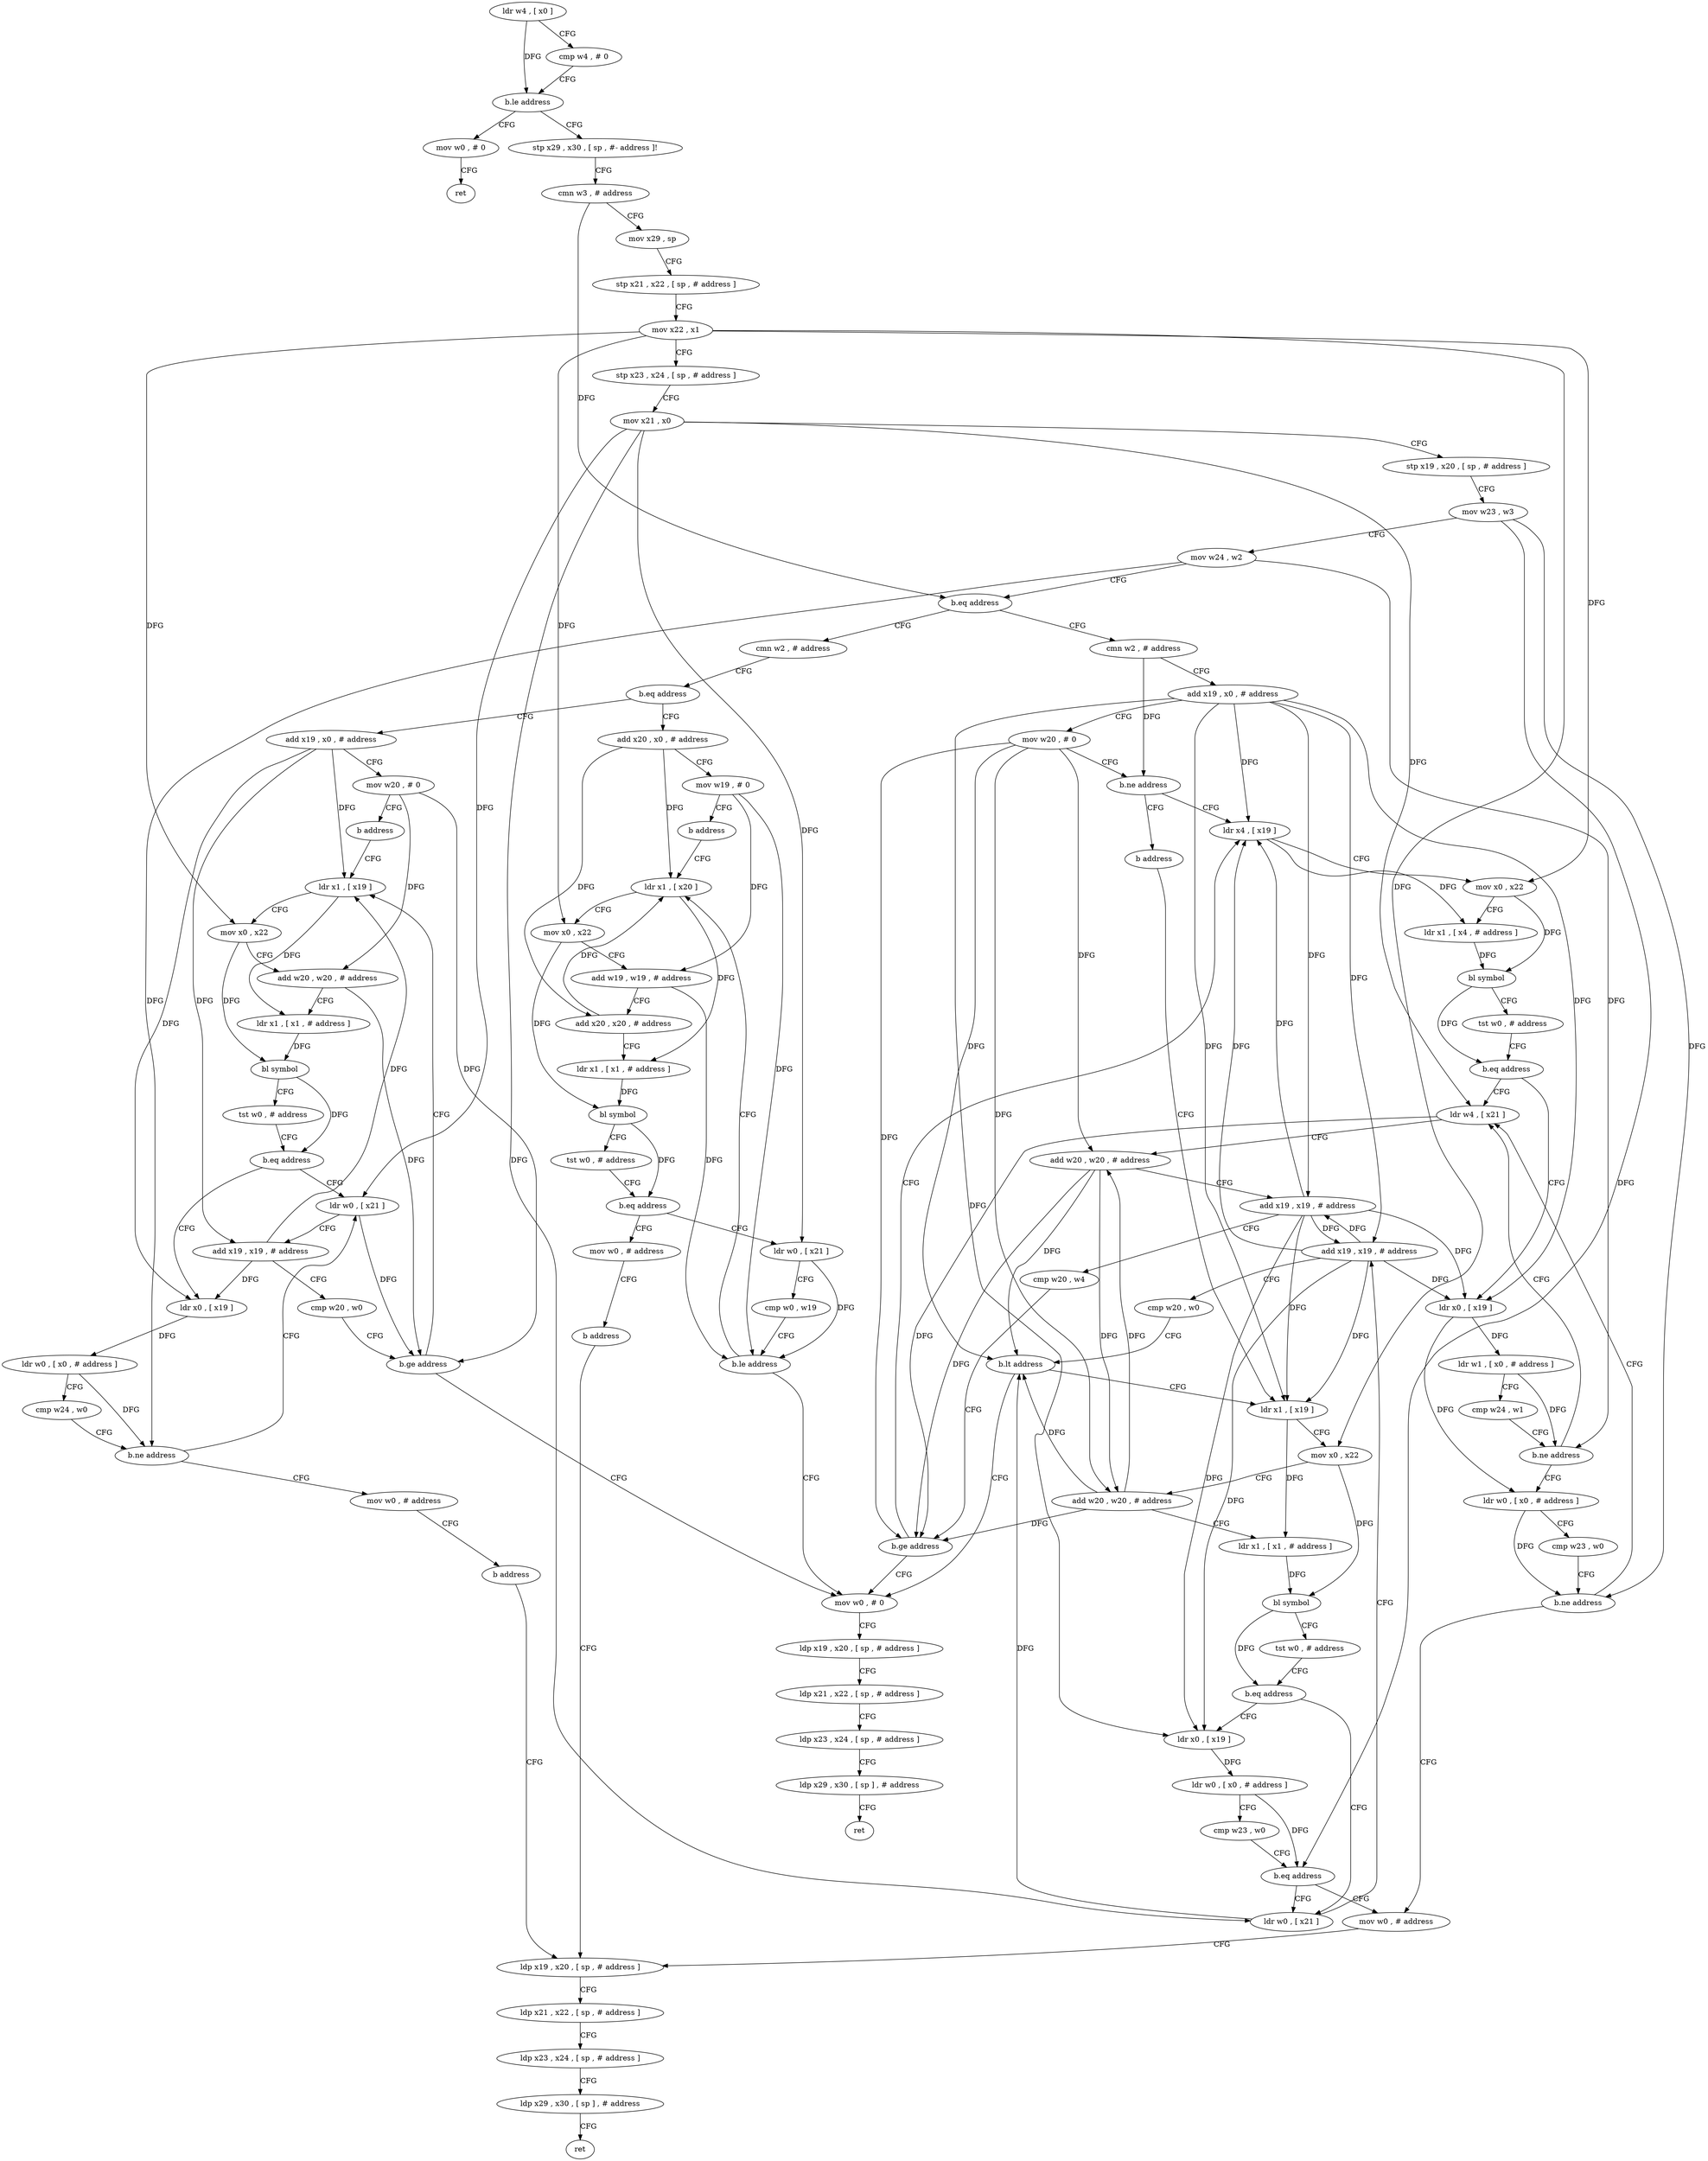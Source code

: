 digraph "func" {
"147952" [label = "ldr w4 , [ x0 ]" ]
"147956" [label = "cmp w4 , # 0" ]
"147960" [label = "b.le address" ]
"148300" [label = "mov w0 , # 0" ]
"147964" [label = "stp x29 , x30 , [ sp , #- address ]!" ]
"148304" [label = "ret" ]
"147968" [label = "cmn w3 , # address" ]
"147972" [label = "mov x29 , sp" ]
"147976" [label = "stp x21 , x22 , [ sp , # address ]" ]
"147980" [label = "mov x22 , x1" ]
"147984" [label = "stp x23 , x24 , [ sp , # address ]" ]
"147988" [label = "mov x21 , x0" ]
"147992" [label = "stp x19 , x20 , [ sp , # address ]" ]
"147996" [label = "mov w23 , w3" ]
"148000" [label = "mov w24 , w2" ]
"148004" [label = "b.eq address" ]
"148212" [label = "cmn w2 , # address" ]
"148008" [label = "cmn w2 , # address" ]
"148216" [label = "b.eq address" ]
"148308" [label = "add x20 , x0 , # address" ]
"148220" [label = "add x19 , x0 , # address" ]
"148012" [label = "add x19 , x0 , # address" ]
"148016" [label = "mov w20 , # 0" ]
"148020" [label = "b.ne address" ]
"148052" [label = "ldr x4 , [ x19 ]" ]
"148024" [label = "b address" ]
"148312" [label = "mov w19 , # 0" ]
"148316" [label = "b address" ]
"148332" [label = "ldr x1 , [ x20 ]" ]
"148224" [label = "mov w20 , # 0" ]
"148228" [label = "b address" ]
"148248" [label = "ldr x1 , [ x19 ]" ]
"148056" [label = "mov x0 , x22" ]
"148060" [label = "ldr x1 , [ x4 , # address ]" ]
"148064" [label = "bl symbol" ]
"148068" [label = "tst w0 , # address" ]
"148072" [label = "b.eq address" ]
"148032" [label = "ldr w4 , [ x21 ]" ]
"148076" [label = "ldr x0 , [ x19 ]" ]
"148128" [label = "ldr x1 , [ x19 ]" ]
"148336" [label = "mov x0 , x22" ]
"148340" [label = "add w19 , w19 , # address" ]
"148344" [label = "add x20 , x20 , # address" ]
"148348" [label = "ldr x1 , [ x1 , # address ]" ]
"148352" [label = "bl symbol" ]
"148356" [label = "tst w0 , # address" ]
"148360" [label = "b.eq address" ]
"148320" [label = "ldr w0 , [ x21 ]" ]
"148364" [label = "mov w0 , # address" ]
"148252" [label = "mov x0 , x22" ]
"148256" [label = "add w20 , w20 , # address" ]
"148260" [label = "ldr x1 , [ x1 , # address ]" ]
"148264" [label = "bl symbol" ]
"148268" [label = "tst w0 , # address" ]
"148272" [label = "b.eq address" ]
"148232" [label = "ldr w0 , [ x21 ]" ]
"148276" [label = "ldr x0 , [ x19 ]" ]
"148036" [label = "add w20 , w20 , # address" ]
"148040" [label = "add x19 , x19 , # address" ]
"148044" [label = "cmp w20 , w4" ]
"148048" [label = "b.ge address" ]
"148188" [label = "mov w0 , # 0" ]
"148080" [label = "ldr w1 , [ x0 , # address ]" ]
"148084" [label = "cmp w24 , w1" ]
"148088" [label = "b.ne address" ]
"148092" [label = "ldr w0 , [ x0 , # address ]" ]
"148132" [label = "mov x0 , x22" ]
"148136" [label = "add w20 , w20 , # address" ]
"148140" [label = "ldr x1 , [ x1 , # address ]" ]
"148144" [label = "bl symbol" ]
"148148" [label = "tst w0 , # address" ]
"148152" [label = "b.eq address" ]
"148172" [label = "ldr w0 , [ x21 ]" ]
"148156" [label = "ldr x0 , [ x19 ]" ]
"148324" [label = "cmp w0 , w19" ]
"148328" [label = "b.le address" ]
"148368" [label = "b address" ]
"148108" [label = "ldp x19 , x20 , [ sp , # address ]" ]
"148236" [label = "add x19 , x19 , # address" ]
"148240" [label = "cmp w20 , w0" ]
"148244" [label = "b.ge address" ]
"148280" [label = "ldr w0 , [ x0 , # address ]" ]
"148284" [label = "cmp w24 , w0" ]
"148288" [label = "b.ne address" ]
"148292" [label = "mov w0 , # address" ]
"148192" [label = "ldp x19 , x20 , [ sp , # address ]" ]
"148196" [label = "ldp x21 , x22 , [ sp , # address ]" ]
"148200" [label = "ldp x23 , x24 , [ sp , # address ]" ]
"148204" [label = "ldp x29 , x30 , [ sp ] , # address" ]
"148208" [label = "ret" ]
"148096" [label = "cmp w23 , w0" ]
"148100" [label = "b.ne address" ]
"148104" [label = "mov w0 , # address" ]
"148176" [label = "add x19 , x19 , # address" ]
"148180" [label = "cmp w20 , w0" ]
"148184" [label = "b.lt address" ]
"148160" [label = "ldr w0 , [ x0 , # address ]" ]
"148164" [label = "cmp w23 , w0" ]
"148168" [label = "b.eq address" ]
"148112" [label = "ldp x21 , x22 , [ sp , # address ]" ]
"148116" [label = "ldp x23 , x24 , [ sp , # address ]" ]
"148120" [label = "ldp x29 , x30 , [ sp ] , # address" ]
"148124" [label = "ret" ]
"148296" [label = "b address" ]
"147952" -> "147956" [ label = "CFG" ]
"147952" -> "147960" [ label = "DFG" ]
"147956" -> "147960" [ label = "CFG" ]
"147960" -> "148300" [ label = "CFG" ]
"147960" -> "147964" [ label = "CFG" ]
"148300" -> "148304" [ label = "CFG" ]
"147964" -> "147968" [ label = "CFG" ]
"147968" -> "147972" [ label = "CFG" ]
"147968" -> "148004" [ label = "DFG" ]
"147972" -> "147976" [ label = "CFG" ]
"147976" -> "147980" [ label = "CFG" ]
"147980" -> "147984" [ label = "CFG" ]
"147980" -> "148056" [ label = "DFG" ]
"147980" -> "148336" [ label = "DFG" ]
"147980" -> "148252" [ label = "DFG" ]
"147980" -> "148132" [ label = "DFG" ]
"147984" -> "147988" [ label = "CFG" ]
"147988" -> "147992" [ label = "CFG" ]
"147988" -> "148032" [ label = "DFG" ]
"147988" -> "148320" [ label = "DFG" ]
"147988" -> "148232" [ label = "DFG" ]
"147988" -> "148172" [ label = "DFG" ]
"147992" -> "147996" [ label = "CFG" ]
"147996" -> "148000" [ label = "CFG" ]
"147996" -> "148100" [ label = "DFG" ]
"147996" -> "148168" [ label = "DFG" ]
"148000" -> "148004" [ label = "CFG" ]
"148000" -> "148088" [ label = "DFG" ]
"148000" -> "148288" [ label = "DFG" ]
"148004" -> "148212" [ label = "CFG" ]
"148004" -> "148008" [ label = "CFG" ]
"148212" -> "148216" [ label = "CFG" ]
"148008" -> "148012" [ label = "CFG" ]
"148008" -> "148020" [ label = "DFG" ]
"148216" -> "148308" [ label = "CFG" ]
"148216" -> "148220" [ label = "CFG" ]
"148308" -> "148312" [ label = "CFG" ]
"148308" -> "148332" [ label = "DFG" ]
"148308" -> "148344" [ label = "DFG" ]
"148220" -> "148224" [ label = "CFG" ]
"148220" -> "148248" [ label = "DFG" ]
"148220" -> "148236" [ label = "DFG" ]
"148220" -> "148276" [ label = "DFG" ]
"148012" -> "148016" [ label = "CFG" ]
"148012" -> "148052" [ label = "DFG" ]
"148012" -> "148040" [ label = "DFG" ]
"148012" -> "148076" [ label = "DFG" ]
"148012" -> "148128" [ label = "DFG" ]
"148012" -> "148176" [ label = "DFG" ]
"148012" -> "148156" [ label = "DFG" ]
"148016" -> "148020" [ label = "CFG" ]
"148016" -> "148036" [ label = "DFG" ]
"148016" -> "148048" [ label = "DFG" ]
"148016" -> "148136" [ label = "DFG" ]
"148016" -> "148184" [ label = "DFG" ]
"148020" -> "148052" [ label = "CFG" ]
"148020" -> "148024" [ label = "CFG" ]
"148052" -> "148056" [ label = "CFG" ]
"148052" -> "148060" [ label = "DFG" ]
"148024" -> "148128" [ label = "CFG" ]
"148312" -> "148316" [ label = "CFG" ]
"148312" -> "148340" [ label = "DFG" ]
"148312" -> "148328" [ label = "DFG" ]
"148316" -> "148332" [ label = "CFG" ]
"148332" -> "148336" [ label = "CFG" ]
"148332" -> "148348" [ label = "DFG" ]
"148224" -> "148228" [ label = "CFG" ]
"148224" -> "148256" [ label = "DFG" ]
"148224" -> "148244" [ label = "DFG" ]
"148228" -> "148248" [ label = "CFG" ]
"148248" -> "148252" [ label = "CFG" ]
"148248" -> "148260" [ label = "DFG" ]
"148056" -> "148060" [ label = "CFG" ]
"148056" -> "148064" [ label = "DFG" ]
"148060" -> "148064" [ label = "DFG" ]
"148064" -> "148068" [ label = "CFG" ]
"148064" -> "148072" [ label = "DFG" ]
"148068" -> "148072" [ label = "CFG" ]
"148072" -> "148032" [ label = "CFG" ]
"148072" -> "148076" [ label = "CFG" ]
"148032" -> "148036" [ label = "CFG" ]
"148032" -> "148048" [ label = "DFG" ]
"148076" -> "148080" [ label = "DFG" ]
"148076" -> "148092" [ label = "DFG" ]
"148128" -> "148132" [ label = "CFG" ]
"148128" -> "148140" [ label = "DFG" ]
"148336" -> "148340" [ label = "CFG" ]
"148336" -> "148352" [ label = "DFG" ]
"148340" -> "148344" [ label = "CFG" ]
"148340" -> "148328" [ label = "DFG" ]
"148344" -> "148348" [ label = "CFG" ]
"148344" -> "148332" [ label = "DFG" ]
"148348" -> "148352" [ label = "DFG" ]
"148352" -> "148356" [ label = "CFG" ]
"148352" -> "148360" [ label = "DFG" ]
"148356" -> "148360" [ label = "CFG" ]
"148360" -> "148320" [ label = "CFG" ]
"148360" -> "148364" [ label = "CFG" ]
"148320" -> "148324" [ label = "CFG" ]
"148320" -> "148328" [ label = "DFG" ]
"148364" -> "148368" [ label = "CFG" ]
"148252" -> "148256" [ label = "CFG" ]
"148252" -> "148264" [ label = "DFG" ]
"148256" -> "148260" [ label = "CFG" ]
"148256" -> "148244" [ label = "DFG" ]
"148260" -> "148264" [ label = "DFG" ]
"148264" -> "148268" [ label = "CFG" ]
"148264" -> "148272" [ label = "DFG" ]
"148268" -> "148272" [ label = "CFG" ]
"148272" -> "148232" [ label = "CFG" ]
"148272" -> "148276" [ label = "CFG" ]
"148232" -> "148236" [ label = "CFG" ]
"148232" -> "148244" [ label = "DFG" ]
"148276" -> "148280" [ label = "DFG" ]
"148036" -> "148040" [ label = "CFG" ]
"148036" -> "148048" [ label = "DFG" ]
"148036" -> "148136" [ label = "DFG" ]
"148036" -> "148184" [ label = "DFG" ]
"148040" -> "148044" [ label = "CFG" ]
"148040" -> "148052" [ label = "DFG" ]
"148040" -> "148076" [ label = "DFG" ]
"148040" -> "148128" [ label = "DFG" ]
"148040" -> "148176" [ label = "DFG" ]
"148040" -> "148156" [ label = "DFG" ]
"148044" -> "148048" [ label = "CFG" ]
"148048" -> "148188" [ label = "CFG" ]
"148048" -> "148052" [ label = "CFG" ]
"148188" -> "148192" [ label = "CFG" ]
"148080" -> "148084" [ label = "CFG" ]
"148080" -> "148088" [ label = "DFG" ]
"148084" -> "148088" [ label = "CFG" ]
"148088" -> "148032" [ label = "CFG" ]
"148088" -> "148092" [ label = "CFG" ]
"148092" -> "148096" [ label = "CFG" ]
"148092" -> "148100" [ label = "DFG" ]
"148132" -> "148136" [ label = "CFG" ]
"148132" -> "148144" [ label = "DFG" ]
"148136" -> "148140" [ label = "CFG" ]
"148136" -> "148036" [ label = "DFG" ]
"148136" -> "148048" [ label = "DFG" ]
"148136" -> "148184" [ label = "DFG" ]
"148140" -> "148144" [ label = "DFG" ]
"148144" -> "148148" [ label = "CFG" ]
"148144" -> "148152" [ label = "DFG" ]
"148148" -> "148152" [ label = "CFG" ]
"148152" -> "148172" [ label = "CFG" ]
"148152" -> "148156" [ label = "CFG" ]
"148172" -> "148176" [ label = "CFG" ]
"148172" -> "148184" [ label = "DFG" ]
"148156" -> "148160" [ label = "DFG" ]
"148324" -> "148328" [ label = "CFG" ]
"148328" -> "148188" [ label = "CFG" ]
"148328" -> "148332" [ label = "CFG" ]
"148368" -> "148108" [ label = "CFG" ]
"148108" -> "148112" [ label = "CFG" ]
"148236" -> "148240" [ label = "CFG" ]
"148236" -> "148248" [ label = "DFG" ]
"148236" -> "148276" [ label = "DFG" ]
"148240" -> "148244" [ label = "CFG" ]
"148244" -> "148188" [ label = "CFG" ]
"148244" -> "148248" [ label = "CFG" ]
"148280" -> "148284" [ label = "CFG" ]
"148280" -> "148288" [ label = "DFG" ]
"148284" -> "148288" [ label = "CFG" ]
"148288" -> "148232" [ label = "CFG" ]
"148288" -> "148292" [ label = "CFG" ]
"148292" -> "148296" [ label = "CFG" ]
"148192" -> "148196" [ label = "CFG" ]
"148196" -> "148200" [ label = "CFG" ]
"148200" -> "148204" [ label = "CFG" ]
"148204" -> "148208" [ label = "CFG" ]
"148096" -> "148100" [ label = "CFG" ]
"148100" -> "148032" [ label = "CFG" ]
"148100" -> "148104" [ label = "CFG" ]
"148104" -> "148108" [ label = "CFG" ]
"148176" -> "148180" [ label = "CFG" ]
"148176" -> "148052" [ label = "DFG" ]
"148176" -> "148040" [ label = "DFG" ]
"148176" -> "148076" [ label = "DFG" ]
"148176" -> "148128" [ label = "DFG" ]
"148176" -> "148156" [ label = "DFG" ]
"148180" -> "148184" [ label = "CFG" ]
"148184" -> "148128" [ label = "CFG" ]
"148184" -> "148188" [ label = "CFG" ]
"148160" -> "148164" [ label = "CFG" ]
"148160" -> "148168" [ label = "DFG" ]
"148164" -> "148168" [ label = "CFG" ]
"148168" -> "148104" [ label = "CFG" ]
"148168" -> "148172" [ label = "CFG" ]
"148112" -> "148116" [ label = "CFG" ]
"148116" -> "148120" [ label = "CFG" ]
"148120" -> "148124" [ label = "CFG" ]
"148296" -> "148108" [ label = "CFG" ]
}
